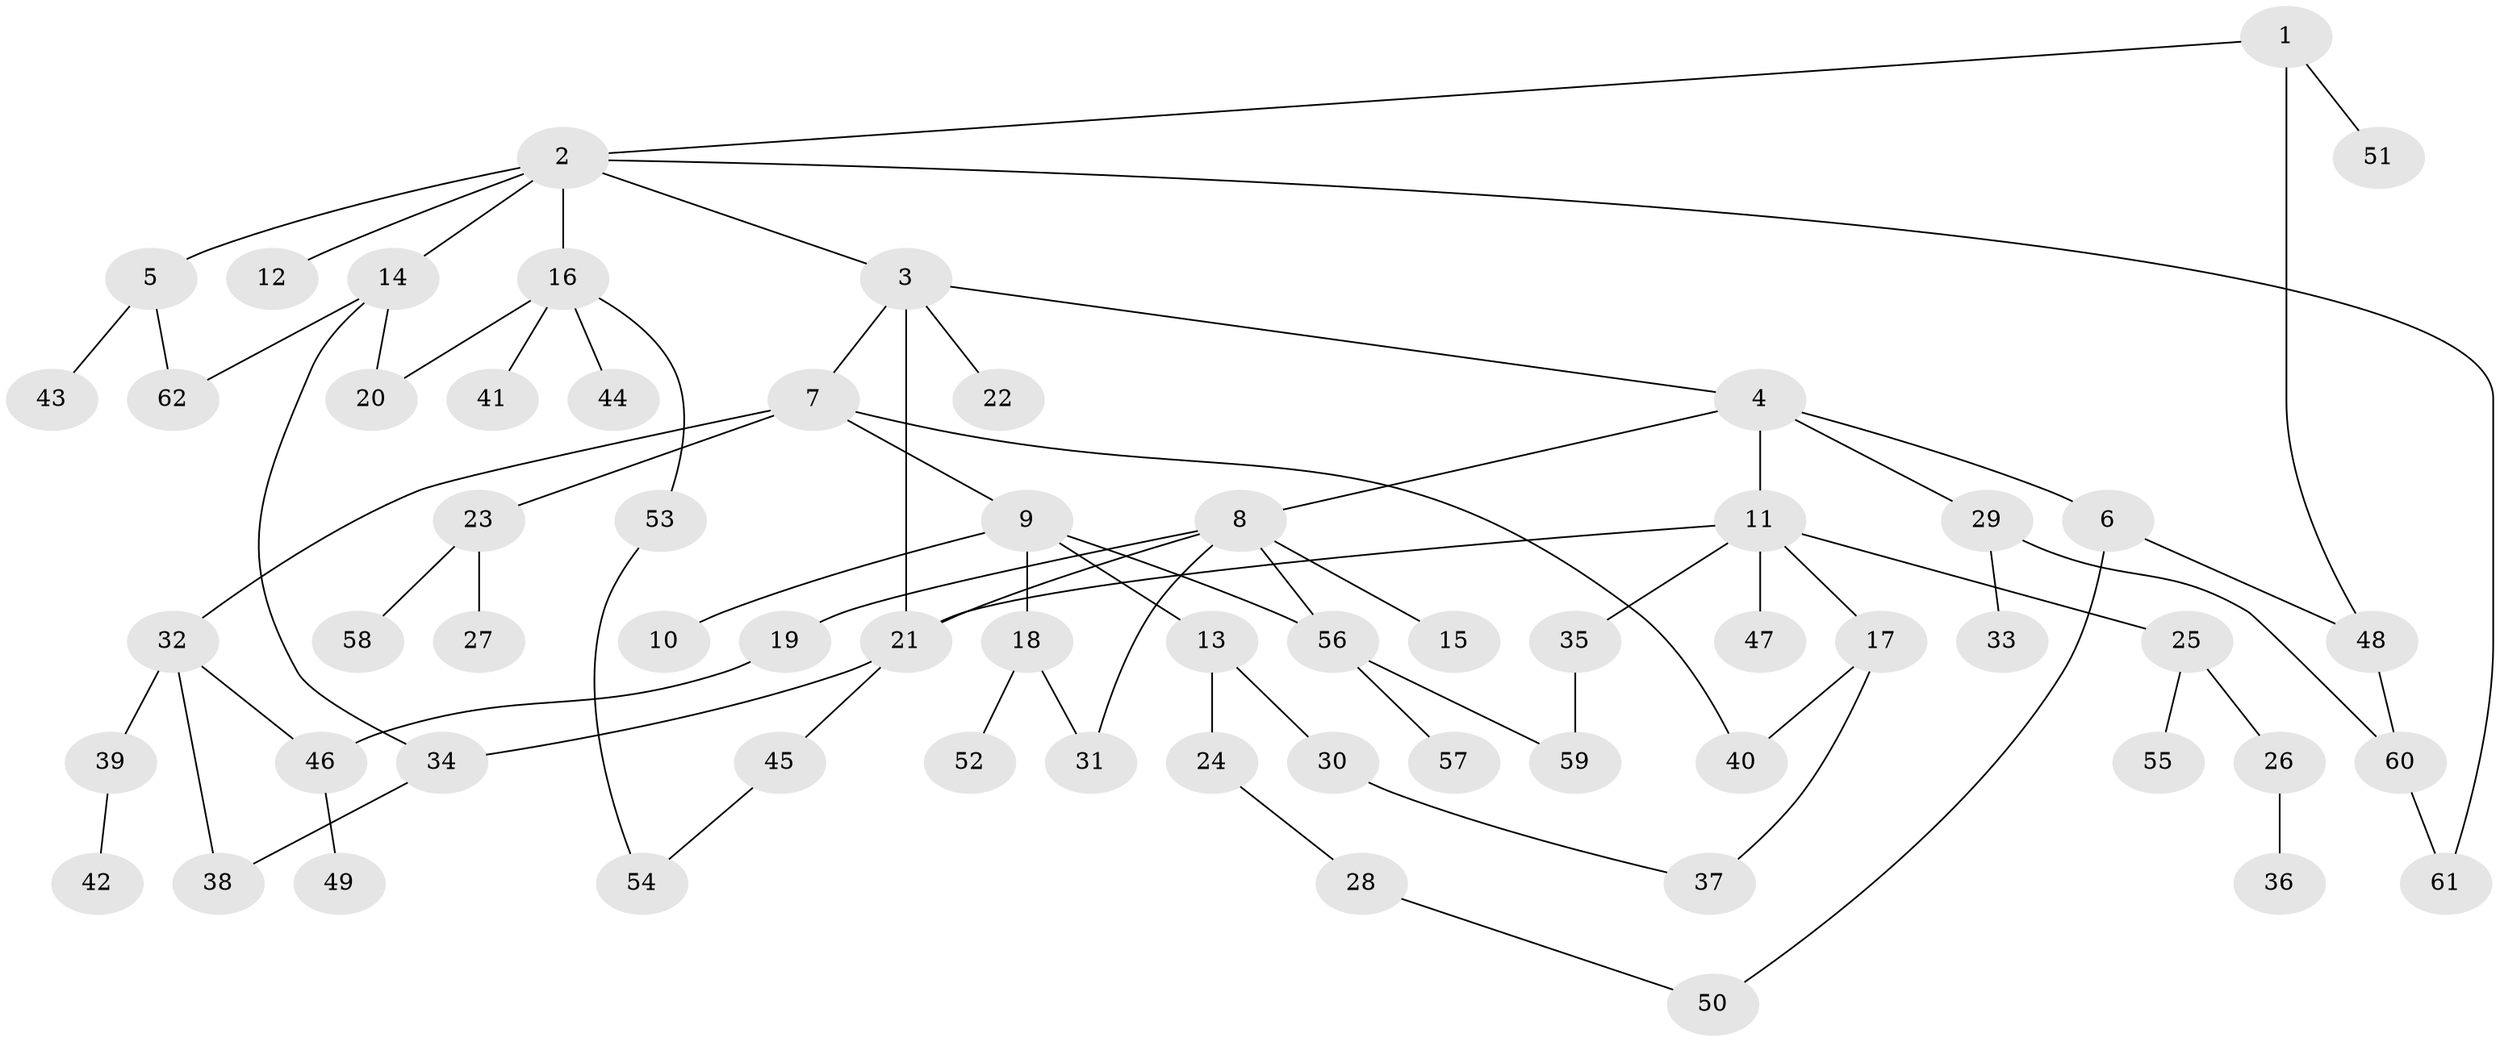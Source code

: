 // Generated by graph-tools (version 1.1) at 2025/42/03/09/25 04:42:44]
// undirected, 62 vertices, 78 edges
graph export_dot {
graph [start="1"]
  node [color=gray90,style=filled];
  1;
  2;
  3;
  4;
  5;
  6;
  7;
  8;
  9;
  10;
  11;
  12;
  13;
  14;
  15;
  16;
  17;
  18;
  19;
  20;
  21;
  22;
  23;
  24;
  25;
  26;
  27;
  28;
  29;
  30;
  31;
  32;
  33;
  34;
  35;
  36;
  37;
  38;
  39;
  40;
  41;
  42;
  43;
  44;
  45;
  46;
  47;
  48;
  49;
  50;
  51;
  52;
  53;
  54;
  55;
  56;
  57;
  58;
  59;
  60;
  61;
  62;
  1 -- 2;
  1 -- 51;
  1 -- 48;
  2 -- 3;
  2 -- 5;
  2 -- 12;
  2 -- 14;
  2 -- 16;
  2 -- 61;
  3 -- 4;
  3 -- 7;
  3 -- 22;
  3 -- 21;
  4 -- 6;
  4 -- 8;
  4 -- 11;
  4 -- 29;
  5 -- 43;
  5 -- 62;
  6 -- 48;
  6 -- 50;
  7 -- 9;
  7 -- 23;
  7 -- 32;
  7 -- 40;
  8 -- 15;
  8 -- 19;
  8 -- 21;
  8 -- 56;
  8 -- 31;
  9 -- 10;
  9 -- 13;
  9 -- 18;
  9 -- 56;
  11 -- 17;
  11 -- 25;
  11 -- 35;
  11 -- 47;
  11 -- 21;
  13 -- 24;
  13 -- 30;
  14 -- 62;
  14 -- 20;
  14 -- 34;
  16 -- 20;
  16 -- 41;
  16 -- 44;
  16 -- 53;
  17 -- 37;
  17 -- 40;
  18 -- 31;
  18 -- 52;
  19 -- 46;
  21 -- 34;
  21 -- 45;
  23 -- 27;
  23 -- 58;
  24 -- 28;
  25 -- 26;
  25 -- 55;
  26 -- 36;
  28 -- 50;
  29 -- 33;
  29 -- 60;
  30 -- 37;
  32 -- 38;
  32 -- 39;
  32 -- 46;
  34 -- 38;
  35 -- 59;
  39 -- 42;
  45 -- 54;
  46 -- 49;
  48 -- 60;
  53 -- 54;
  56 -- 57;
  56 -- 59;
  60 -- 61;
}
